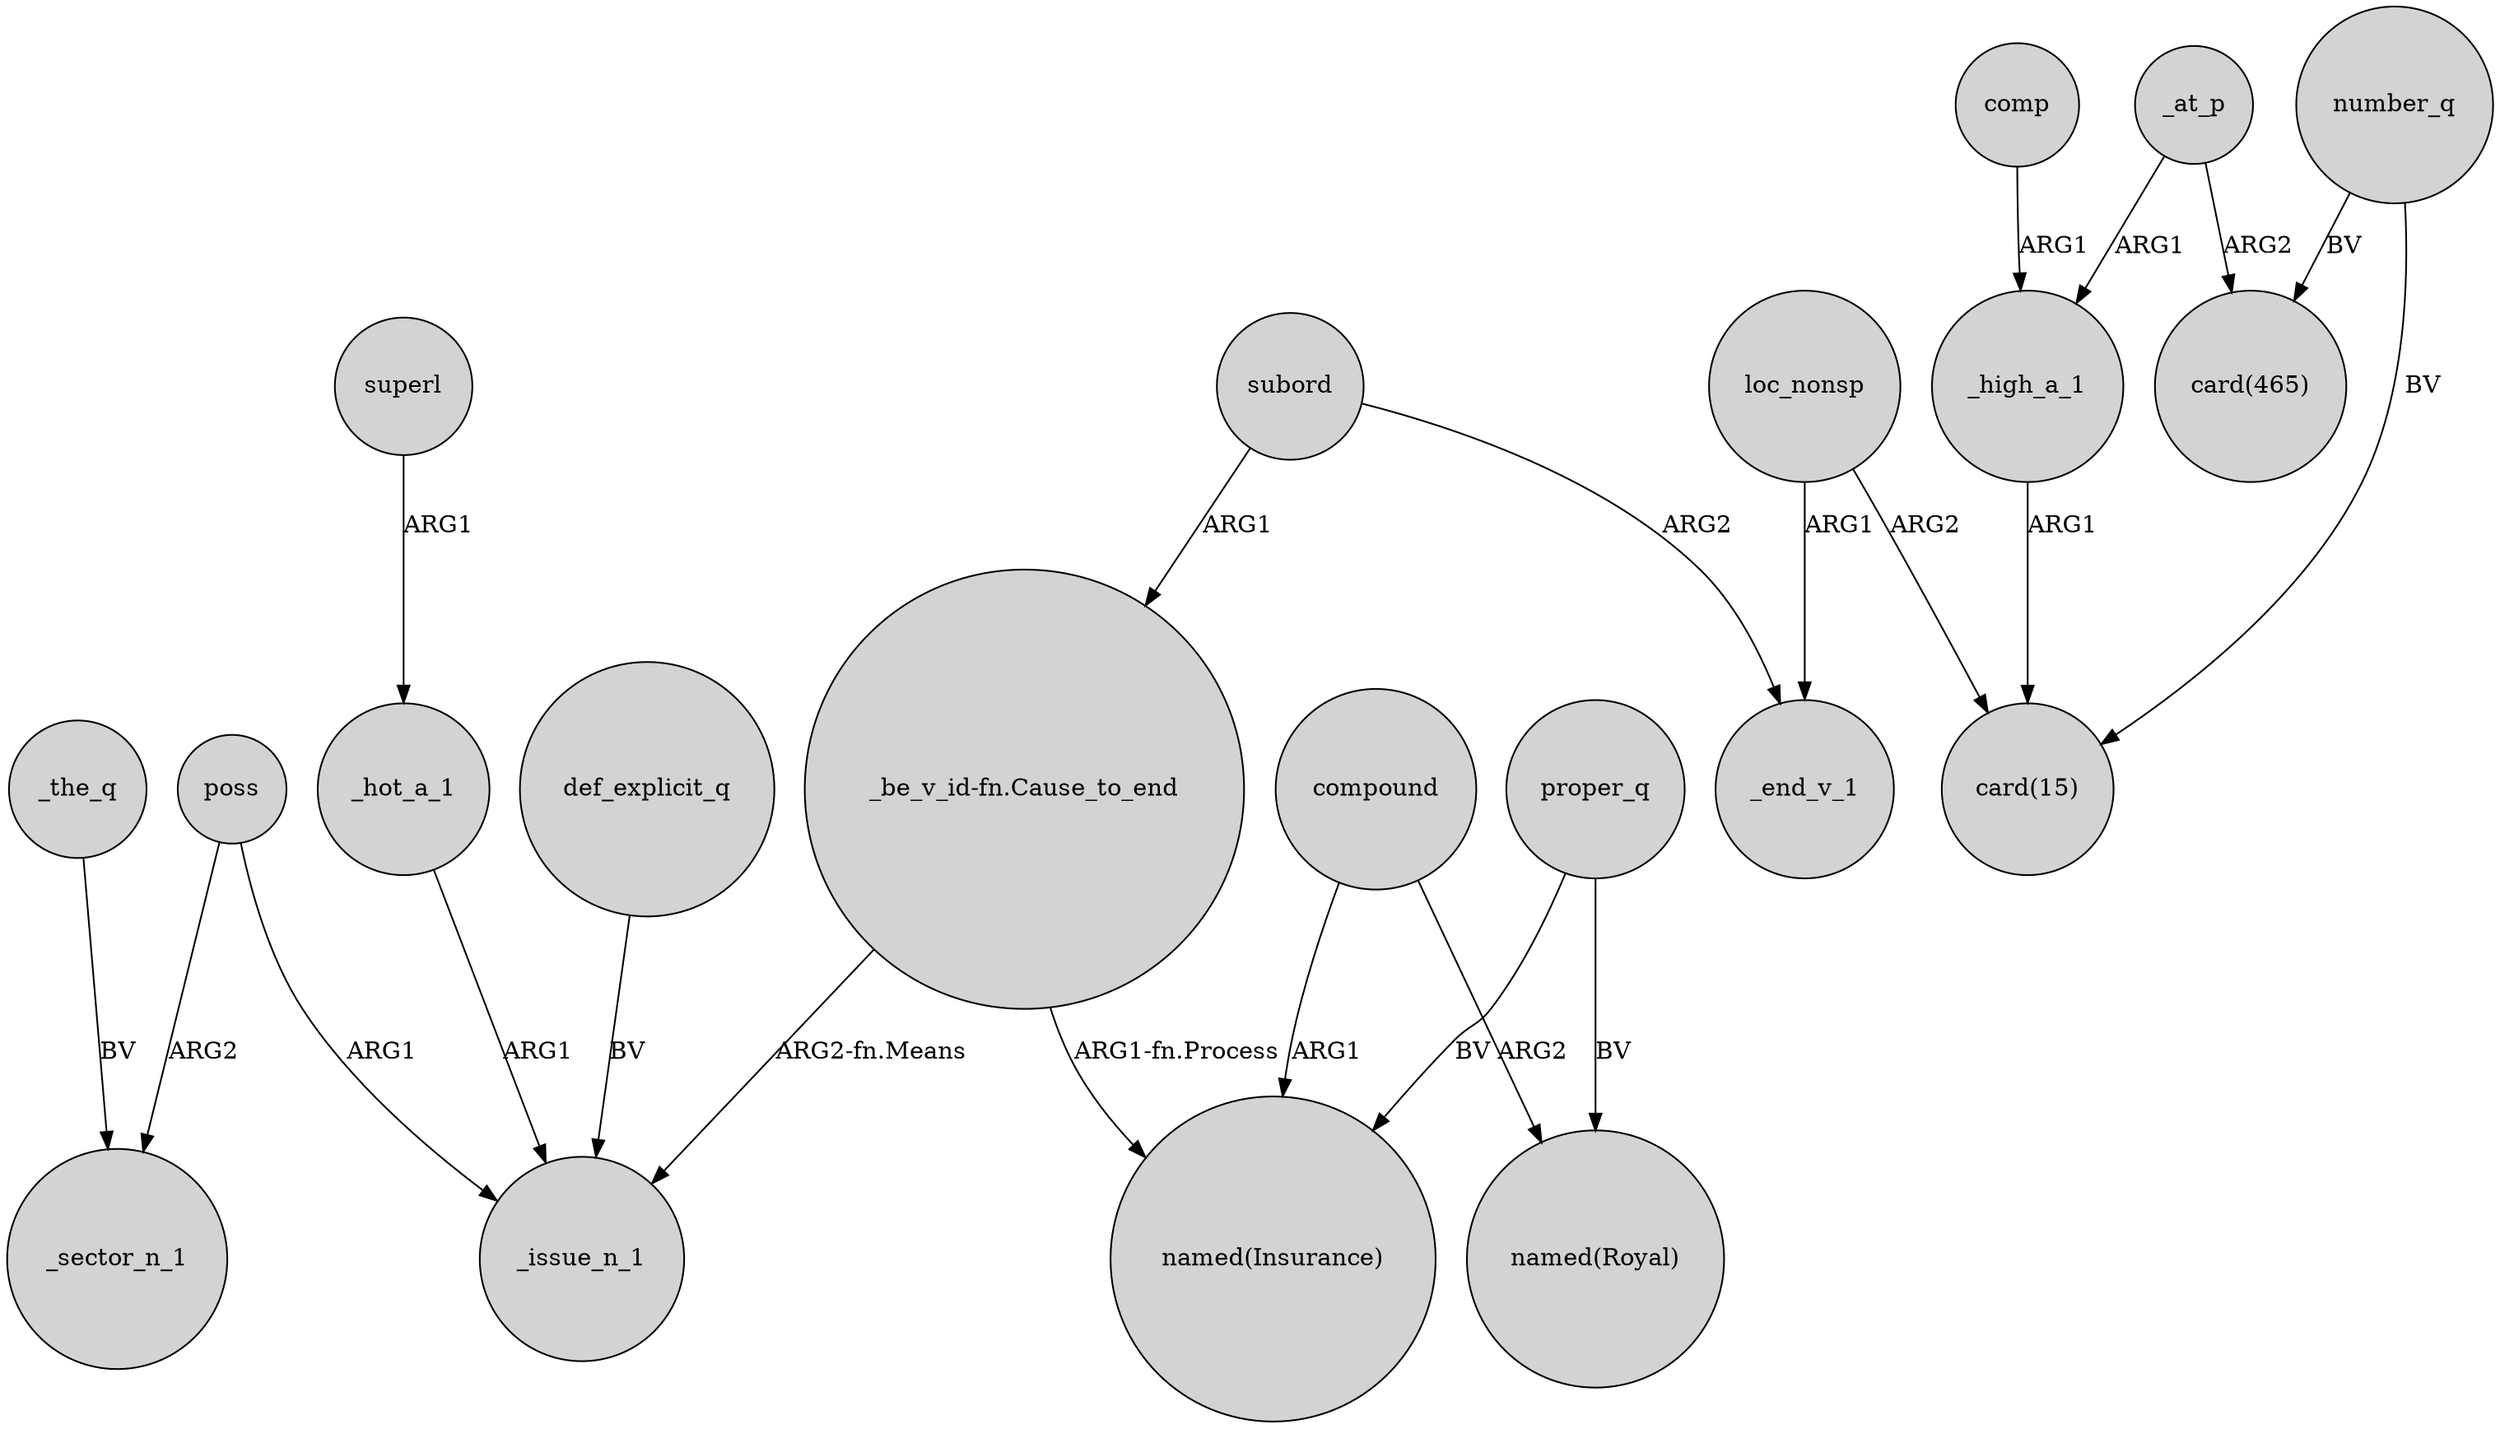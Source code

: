 digraph {
	node [shape=circle style=filled]
	_the_q -> _sector_n_1 [label=BV]
	proper_q -> "named(Royal)" [label=BV]
	_at_p -> _high_a_1 [label=ARG1]
	number_q -> "card(465)" [label=BV]
	proper_q -> "named(Insurance)" [label=BV]
	def_explicit_q -> _issue_n_1 [label=BV]
	loc_nonsp -> _end_v_1 [label=ARG1]
	_at_p -> "card(465)" [label=ARG2]
	poss -> _issue_n_1 [label=ARG1]
	compound -> "named(Royal)" [label=ARG2]
	subord -> _end_v_1 [label=ARG2]
	subord -> "_be_v_id-fn.Cause_to_end" [label=ARG1]
	comp -> _high_a_1 [label=ARG1]
	_hot_a_1 -> _issue_n_1 [label=ARG1]
	loc_nonsp -> "card(15)" [label=ARG2]
	compound -> "named(Insurance)" [label=ARG1]
	"_be_v_id-fn.Cause_to_end" -> _issue_n_1 [label="ARG2-fn.Means"]
	_high_a_1 -> "card(15)" [label=ARG1]
	poss -> _sector_n_1 [label=ARG2]
	"_be_v_id-fn.Cause_to_end" -> "named(Insurance)" [label="ARG1-fn.Process"]
	superl -> _hot_a_1 [label=ARG1]
	number_q -> "card(15)" [label=BV]
}
